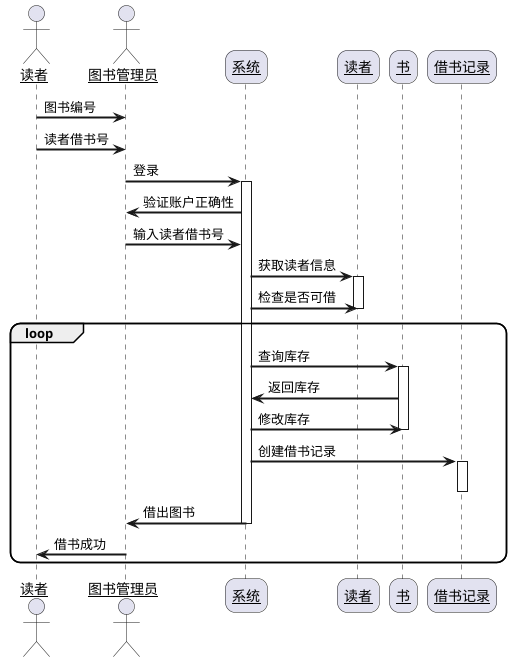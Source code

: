 @startuml
skinparam sequenceArrowThickness 2
skinparam roundcorner 20
skinparam maxmessagesize 60
skinparam sequenceParticipant underline

actor 读者
actor 图书管理员
participant "系统" as A
participant "读者" as B
participant "书" as C
participant "借书记录" as D

读者->图书管理员 :图书编号
读者->图书管理员 :读者借书号
图书管理员 -> A: 登录
activate A
A->图书管理员:验证账户正确性
图书管理员 -> A: 输入读者借书号
A -> B: 获取读者信息
activate B
A -> B: 检查是否可借
deactivate B
loop
A -> C: 查询库存
activate C
C-> A: 返回库存
A -> C: 修改库存
deactivate C
deactivate B
A -> D: 创建借书记录
activate D
deactivate D
A -> 图书管理员: 借出图书
deactivate A
图书管理员->读者:借书成功
end

@enduml
